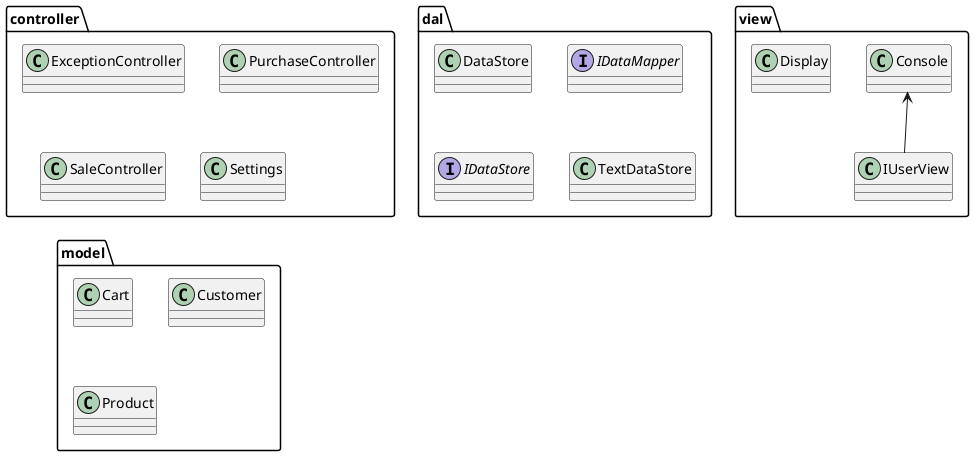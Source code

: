 @startuml
package "controller" {
    Class ExceptionController
    Class PurchaseController
    Class SaleController
    Class Settings
}

package "dal" {
    Class DataStore
    Interface IDataMapper
    Interface IDataStore
    Class TextDataStore
}

package "model" {
    Class Cart
    Class Customer
    Class Product
}

package "view" {
    Console <-- IUserView
    Class Display
    Class IUserView
}
@enduml